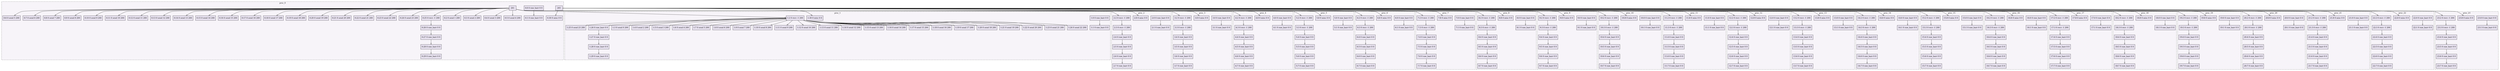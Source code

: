 digraph{node[shape=record style=filled colorscheme=purd9 fillcolor=2];subgraph cluster0{style=dashed;colorscheme=purd9;bgcolor=1;edge[arrowhead=empty];label=proc_0;0[label="0:0 0 raw_barr 0 0"];1[label="0:1 0 raw_barr 0 0"];2[label="0:2 0 send 1 200"];3[label="0:3 0 send 2 200"];4[label="0:4 0 send 3 200"];5[label="0:5 0 send 4 200"];6[label="0:6 0 send 5 200"];7[label="0:7 0 send 6 200"];8[label="0:8 0 send 7 200"];9[label="0:9 0 send 8 200"];10[label="0:10 0 send 9 200"];11[label="0:11 0 send 10 200"];12[label="0:12 0 send 11 200"];13[label="0:13 0 send 12 200"];14[label="0:14 0 send 13 200"];15[label="0:15 0 send 14 200"];16[label="0:16 0 send 15 200"];17[label="0:17 0 send 16 200"];18[label="0:18 0 send 17 200"];19[label="0:19 0 send 18 200"];20[label="0:20 0 send 19 200"];21[label="0:21 0 send 20 200"];22[label="0:22 0 send 21 200"];23[label="0:23 0 send 22 200"];24[label="0:24 0 send 23 200"];25[label="0:25 0 recv -1 200"];26[label="0:26 0 raw_barr 0 0"];27[label="0:27 0 raw_barr 0 0"];28[label="0:28 0 raw_barr 0 0"];29[label="0:29 0 raw_barr 0 0"];30[label="0:30 0 misc 0 0"];0->1;261->2;261->3;261->4;261->5;261->6;261->7;261->8;261->9;261->10;261->11;261->12;261->13;261->14;261->15;261->16;261->17;261->18;261->19;261->20;261->21;261->22;261->23;261->24;261->25;25->26;26->27;27->28;28->29;265->30;}subgraph cluster1{style=dashed;colorscheme=purd9;bgcolor=1;edge[arrowhead=empty];label=proc_1;31[label="1:0 0 raw_barr 0 0"];32[label="1:1 0 raw_barr 0 0"];33[label="1:2 0 recv -1 200"];34[label="1:3 0 send 0 200"];35[label="1:4 0 send 2 200"];36[label="1:5 0 send 3 200"];37[label="1:6 0 send 4 200"];38[label="1:7 0 send 5 200"];39[label="1:8 0 send 6 200"];40[label="1:9 0 send 7 200"];41[label="1:10 0 send 8 200"];42[label="1:11 0 send 9 200"];43[label="1:12 0 send 10 200"];44[label="1:13 0 send 11 200"];45[label="1:14 0 send 12 200"];46[label="1:15 0 send 13 200"];47[label="1:16 0 send 14 200"];48[label="1:17 0 send 15 200"];49[label="1:18 0 send 16 200"];50[label="1:19 0 send 17 200"];51[label="1:20 0 send 18 200"];52[label="1:21 0 send 19 200"];53[label="1:22 0 send 20 200"];54[label="1:23 0 send 21 200"];55[label="1:24 0 send 22 200"];56[label="1:25 0 send 23 200"];57[label="1:26 0 raw_barr 0 0"];58[label="1:27 0 raw_barr 0 0"];59[label="1:28 0 raw_barr 0 0"];60[label="1:29 0 raw_barr 0 0"];61[label="1:30 0 misc 0 0"];31->32;261->33;33->34;33->35;33->36;33->37;33->38;33->39;33->40;33->41;33->42;33->43;33->44;33->45;33->46;33->47;33->48;33->49;33->50;33->51;33->52;33->53;33->54;33->55;33->56;33->57;57->58;58->59;59->60;265->61;}subgraph cluster2{style=dashed;colorscheme=purd9;bgcolor=1;edge[arrowhead=empty];label=proc_2;62[label="2:0 0 raw_barr 0 0"];63[label="2:1 0 raw_barr 0 0"];64[label="2:2 0 recv -1 200"];65[label="2:3 0 recv -1 200"];66[label="2:4 0 raw_barr 0 0"];67[label="2:5 0 raw_barr 0 0"];68[label="2:6 0 raw_barr 0 0"];69[label="2:7 0 raw_barr 0 0"];70[label="2:8 0 misc 0 0"];62->63;261->64;64->65;65->66;66->67;67->68;68->69;265->70;}subgraph cluster3{style=dashed;colorscheme=purd9;bgcolor=1;edge[arrowhead=empty];label=proc_3;71[label="3:0 0 raw_barr 0 0"];72[label="3:1 0 raw_barr 0 0"];73[label="3:2 0 recv -1 200"];74[label="3:3 0 recv -1 200"];75[label="3:4 0 raw_barr 0 0"];76[label="3:5 0 raw_barr 0 0"];77[label="3:6 0 raw_barr 0 0"];78[label="3:7 0 raw_barr 0 0"];79[label="3:8 0 misc 0 0"];71->72;261->73;73->74;74->75;75->76;76->77;77->78;265->79;}subgraph cluster4{style=dashed;colorscheme=purd9;bgcolor=1;edge[arrowhead=empty];label=proc_4;80[label="4:0 0 raw_barr 0 0"];81[label="4:1 0 raw_barr 0 0"];82[label="4:2 0 recv -1 200"];83[label="4:3 0 recv -1 200"];84[label="4:4 0 raw_barr 0 0"];85[label="4:5 0 raw_barr 0 0"];86[label="4:6 0 raw_barr 0 0"];87[label="4:7 0 raw_barr 0 0"];88[label="4:8 0 misc 0 0"];80->81;261->82;82->83;83->84;84->85;85->86;86->87;265->88;}subgraph cluster5{style=dashed;colorscheme=purd9;bgcolor=1;edge[arrowhead=empty];label=proc_5;89[label="5:0 0 raw_barr 0 0"];90[label="5:1 0 raw_barr 0 0"];91[label="5:2 0 recv -1 200"];92[label="5:3 0 recv -1 200"];93[label="5:4 0 raw_barr 0 0"];94[label="5:5 0 raw_barr 0 0"];95[label="5:6 0 raw_barr 0 0"];96[label="5:7 0 raw_barr 0 0"];97[label="5:8 0 misc 0 0"];89->90;261->91;91->92;92->93;93->94;94->95;95->96;265->97;}subgraph cluster6{style=dashed;colorscheme=purd9;bgcolor=1;edge[arrowhead=empty];label=proc_6;98[label="6:0 0 raw_barr 0 0"];99[label="6:1 0 raw_barr 0 0"];100[label="6:2 0 recv -1 200"];101[label="6:3 0 recv -1 200"];102[label="6:4 0 raw_barr 0 0"];103[label="6:5 0 raw_barr 0 0"];104[label="6:6 0 raw_barr 0 0"];105[label="6:7 0 raw_barr 0 0"];106[label="6:8 0 misc 0 0"];98->99;261->100;100->101;101->102;102->103;103->104;104->105;265->106;}subgraph cluster7{style=dashed;colorscheme=purd9;bgcolor=1;edge[arrowhead=empty];label=proc_7;107[label="7:0 0 raw_barr 0 0"];108[label="7:1 0 raw_barr 0 0"];109[label="7:2 0 recv -1 200"];110[label="7:3 0 recv -1 200"];111[label="7:4 0 raw_barr 0 0"];112[label="7:5 0 raw_barr 0 0"];113[label="7:6 0 raw_barr 0 0"];114[label="7:7 0 raw_barr 0 0"];115[label="7:8 0 misc 0 0"];107->108;261->109;109->110;110->111;111->112;112->113;113->114;265->115;}subgraph cluster8{style=dashed;colorscheme=purd9;bgcolor=1;edge[arrowhead=empty];label=proc_8;116[label="8:0 0 raw_barr 0 0"];117[label="8:1 0 raw_barr 0 0"];118[label="8:2 0 recv -1 200"];119[label="8:3 0 recv -1 200"];120[label="8:4 0 raw_barr 0 0"];121[label="8:5 0 raw_barr 0 0"];122[label="8:6 0 raw_barr 0 0"];123[label="8:7 0 raw_barr 0 0"];124[label="8:8 0 misc 0 0"];116->117;261->118;118->119;119->120;120->121;121->122;122->123;265->124;}subgraph cluster9{style=dashed;colorscheme=purd9;bgcolor=1;edge[arrowhead=empty];label=proc_9;125[label="9:0 0 raw_barr 0 0"];126[label="9:1 0 raw_barr 0 0"];127[label="9:2 0 recv -1 200"];128[label="9:3 0 recv -1 200"];129[label="9:4 0 raw_barr 0 0"];130[label="9:5 0 raw_barr 0 0"];131[label="9:6 0 raw_barr 0 0"];132[label="9:7 0 raw_barr 0 0"];133[label="9:8 0 misc 0 0"];125->126;261->127;127->128;128->129;129->130;130->131;131->132;265->133;}subgraph cluster10{style=dashed;colorscheme=purd9;bgcolor=1;edge[arrowhead=empty];label=proc_10;134[label="10:0 0 raw_barr 0 0"];135[label="10:1 0 raw_barr 0 0"];136[label="10:2 0 recv -1 200"];137[label="10:3 0 recv -1 200"];138[label="10:4 0 raw_barr 0 0"];139[label="10:5 0 raw_barr 0 0"];140[label="10:6 0 raw_barr 0 0"];141[label="10:7 0 raw_barr 0 0"];142[label="10:8 0 misc 0 0"];134->135;261->136;136->137;137->138;138->139;139->140;140->141;265->142;}subgraph cluster11{style=dashed;colorscheme=purd9;bgcolor=1;edge[arrowhead=empty];label=proc_11;143[label="11:0 0 raw_barr 0 0"];144[label="11:1 0 raw_barr 0 0"];145[label="11:2 0 recv -1 200"];146[label="11:3 0 recv -1 200"];147[label="11:4 0 raw_barr 0 0"];148[label="11:5 0 raw_barr 0 0"];149[label="11:6 0 raw_barr 0 0"];150[label="11:7 0 raw_barr 0 0"];151[label="11:8 0 misc 0 0"];143->144;261->145;145->146;146->147;147->148;148->149;149->150;265->151;}subgraph cluster12{style=dashed;colorscheme=purd9;bgcolor=1;edge[arrowhead=empty];label=proc_12;152[label="12:0 0 raw_barr 0 0"];153[label="12:1 0 raw_barr 0 0"];154[label="12:2 0 recv -1 200"];155[label="12:3 0 recv -1 200"];156[label="12:4 0 raw_barr 0 0"];157[label="12:5 0 raw_barr 0 0"];158[label="12:6 0 raw_barr 0 0"];159[label="12:7 0 raw_barr 0 0"];160[label="12:8 0 misc 0 0"];152->153;261->154;154->155;155->156;156->157;157->158;158->159;265->160;}subgraph cluster13{style=dashed;colorscheme=purd9;bgcolor=1;edge[arrowhead=empty];label=proc_13;161[label="13:0 0 raw_barr 0 0"];162[label="13:1 0 raw_barr 0 0"];163[label="13:2 0 recv -1 200"];164[label="13:3 0 recv -1 200"];165[label="13:4 0 raw_barr 0 0"];166[label="13:5 0 raw_barr 0 0"];167[label="13:6 0 raw_barr 0 0"];168[label="13:7 0 raw_barr 0 0"];169[label="13:8 0 misc 0 0"];161->162;261->163;163->164;164->165;165->166;166->167;167->168;265->169;}subgraph cluster14{style=dashed;colorscheme=purd9;bgcolor=1;edge[arrowhead=empty];label=proc_14;170[label="14:0 0 raw_barr 0 0"];171[label="14:1 0 raw_barr 0 0"];172[label="14:2 0 recv -1 200"];173[label="14:3 0 recv -1 200"];174[label="14:4 0 raw_barr 0 0"];175[label="14:5 0 raw_barr 0 0"];176[label="14:6 0 raw_barr 0 0"];177[label="14:7 0 raw_barr 0 0"];178[label="14:8 0 misc 0 0"];170->171;261->172;172->173;173->174;174->175;175->176;176->177;265->178;}subgraph cluster15{style=dashed;colorscheme=purd9;bgcolor=1;edge[arrowhead=empty];label=proc_15;179[label="15:0 0 raw_barr 0 0"];180[label="15:1 0 raw_barr 0 0"];181[label="15:2 0 recv -1 200"];182[label="15:3 0 recv -1 200"];183[label="15:4 0 raw_barr 0 0"];184[label="15:5 0 raw_barr 0 0"];185[label="15:6 0 raw_barr 0 0"];186[label="15:7 0 raw_barr 0 0"];187[label="15:8 0 misc 0 0"];179->180;261->181;181->182;182->183;183->184;184->185;185->186;265->187;}subgraph cluster16{style=dashed;colorscheme=purd9;bgcolor=1;edge[arrowhead=empty];label=proc_16;188[label="16:0 0 raw_barr 0 0"];189[label="16:1 0 raw_barr 0 0"];190[label="16:2 0 recv -1 200"];191[label="16:3 0 recv -1 200"];192[label="16:4 0 raw_barr 0 0"];193[label="16:5 0 raw_barr 0 0"];194[label="16:6 0 raw_barr 0 0"];195[label="16:7 0 raw_barr 0 0"];196[label="16:8 0 misc 0 0"];188->189;261->190;190->191;191->192;192->193;193->194;194->195;265->196;}subgraph cluster17{style=dashed;colorscheme=purd9;bgcolor=1;edge[arrowhead=empty];label=proc_17;197[label="17:0 0 raw_barr 0 0"];198[label="17:1 0 raw_barr 0 0"];199[label="17:2 0 recv -1 200"];200[label="17:3 0 recv -1 200"];201[label="17:4 0 raw_barr 0 0"];202[label="17:5 0 raw_barr 0 0"];203[label="17:6 0 raw_barr 0 0"];204[label="17:7 0 raw_barr 0 0"];205[label="17:8 0 misc 0 0"];197->198;261->199;199->200;200->201;201->202;202->203;203->204;265->205;}subgraph cluster18{style=dashed;colorscheme=purd9;bgcolor=1;edge[arrowhead=empty];label=proc_18;206[label="18:0 0 raw_barr 0 0"];207[label="18:1 0 raw_barr 0 0"];208[label="18:2 0 recv -1 200"];209[label="18:3 0 recv -1 200"];210[label="18:4 0 raw_barr 0 0"];211[label="18:5 0 raw_barr 0 0"];212[label="18:6 0 raw_barr 0 0"];213[label="18:7 0 raw_barr 0 0"];214[label="18:8 0 misc 0 0"];206->207;261->208;208->209;209->210;210->211;211->212;212->213;265->214;}subgraph cluster19{style=dashed;colorscheme=purd9;bgcolor=1;edge[arrowhead=empty];label=proc_19;215[label="19:0 0 raw_barr 0 0"];216[label="19:1 0 raw_barr 0 0"];217[label="19:2 0 recv -1 200"];218[label="19:3 0 recv -1 200"];219[label="19:4 0 raw_barr 0 0"];220[label="19:5 0 raw_barr 0 0"];221[label="19:6 0 raw_barr 0 0"];222[label="19:7 0 raw_barr 0 0"];223[label="19:8 0 misc 0 0"];215->216;261->217;217->218;218->219;219->220;220->221;221->222;265->223;}subgraph cluster20{style=dashed;colorscheme=purd9;bgcolor=1;edge[arrowhead=empty];label=proc_20;224[label="20:0 0 raw_barr 0 0"];225[label="20:1 0 raw_barr 0 0"];226[label="20:2 0 recv -1 200"];227[label="20:3 0 recv -1 200"];228[label="20:4 0 raw_barr 0 0"];229[label="20:5 0 raw_barr 0 0"];230[label="20:6 0 raw_barr 0 0"];231[label="20:7 0 raw_barr 0 0"];232[label="20:8 0 misc 0 0"];224->225;261->226;226->227;227->228;228->229;229->230;230->231;265->232;}subgraph cluster21{style=dashed;colorscheme=purd9;bgcolor=1;edge[arrowhead=empty];label=proc_21;233[label="21:0 0 raw_barr 0 0"];234[label="21:1 0 raw_barr 0 0"];235[label="21:2 0 recv -1 200"];236[label="21:3 0 recv -1 200"];237[label="21:4 0 raw_barr 0 0"];238[label="21:5 0 raw_barr 0 0"];239[label="21:6 0 raw_barr 0 0"];240[label="21:7 0 raw_barr 0 0"];241[label="21:8 0 misc 0 0"];233->234;261->235;235->236;236->237;237->238;238->239;239->240;265->241;}subgraph cluster22{style=dashed;colorscheme=purd9;bgcolor=1;edge[arrowhead=empty];label=proc_22;242[label="22:0 0 raw_barr 0 0"];243[label="22:1 0 raw_barr 0 0"];244[label="22:2 0 recv -1 200"];245[label="22:3 0 recv -1 200"];246[label="22:4 0 raw_barr 0 0"];247[label="22:5 0 raw_barr 0 0"];248[label="22:6 0 raw_barr 0 0"];249[label="22:7 0 raw_barr 0 0"];250[label="22:8 0 misc 0 0"];242->243;261->244;244->245;245->246;246->247;247->248;248->249;265->250;}subgraph cluster23{style=dashed;colorscheme=purd9;bgcolor=1;edge[arrowhead=empty];label=proc_23;251[label="23:0 0 raw_barr 0 0"];252[label="23:1 0 raw_barr 0 0"];253[label="23:2 0 recv -1 200"];254[label="23:3 0 recv -1 200"];255[label="23:4 0 raw_barr 0 0"];256[label="23:5 0 raw_barr 0 0"];257[label="23:6 0 raw_barr 0 0"];258[label="23:7 0 raw_barr 0 0"];259[label="23:8 0 misc 0 0"];251->252;261->253;253->254;254->255;255->256;256->257;257->258;265->259;}}